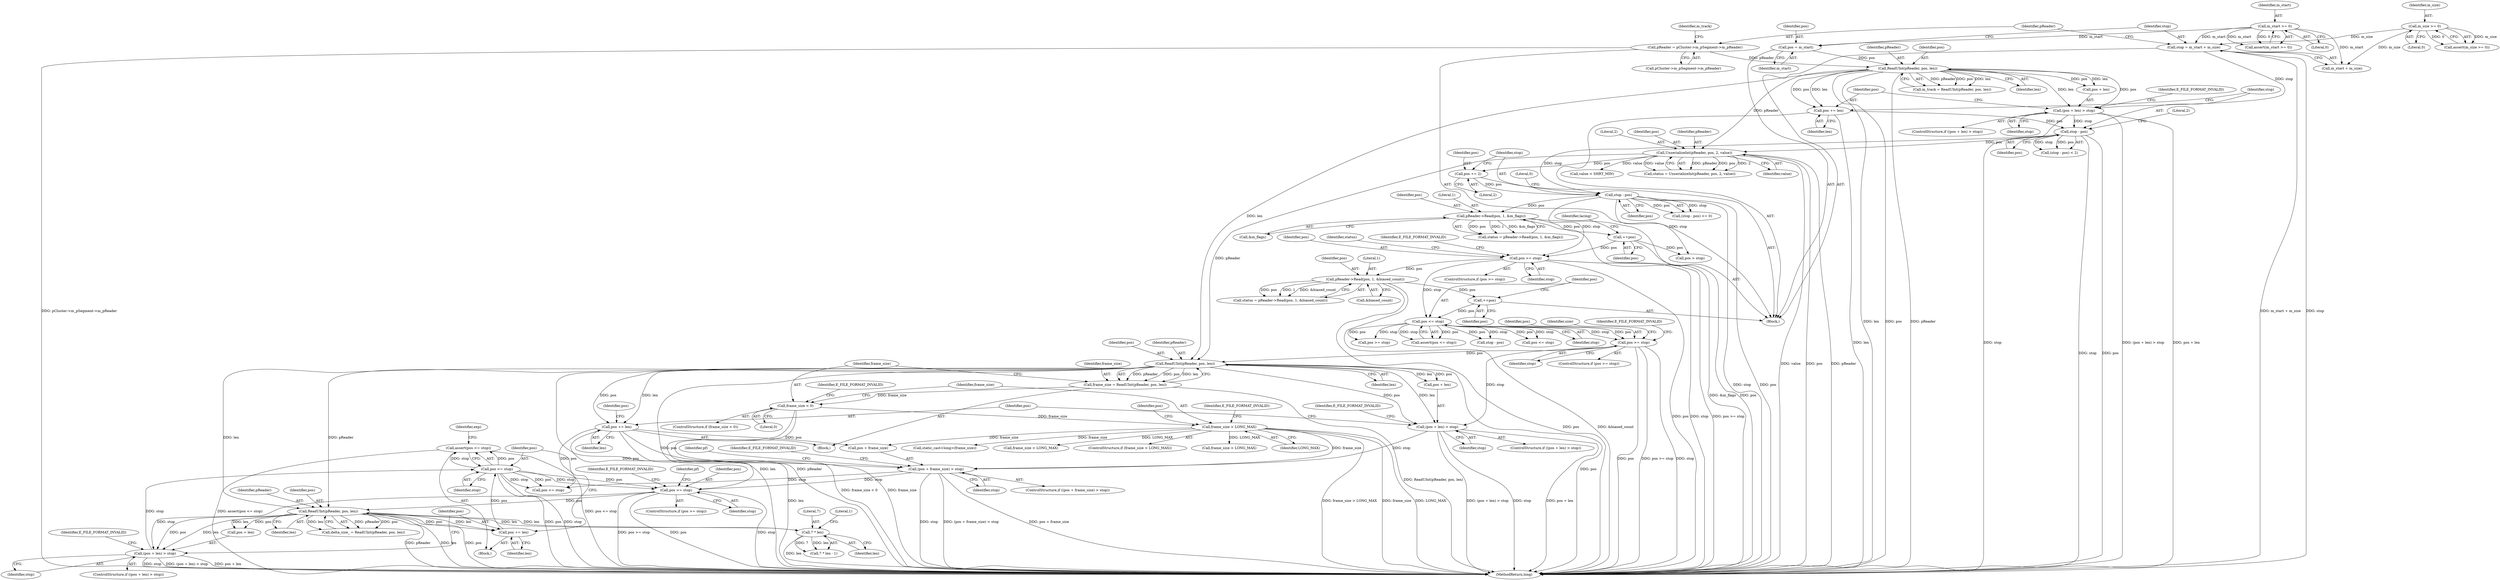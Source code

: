 digraph "0_Android_cc274e2abe8b2a6698a5c47d8aa4bb45f1f9538d_33@API" {
"1000778" [label="(Call,assert(pos <= stop))"];
"1000779" [label="(Call,pos <= stop)"];
"1000775" [label="(Call,pos += len)"];
"1000757" [label="(Call,ReadUInt(pReader, pos, len))"];
"1000636" [label="(Call,ReadUInt(pReader, pos, len))"];
"1000212" [label="(Call,UnserializeInt(pReader, pos, 2, value))"];
"1000179" [label="(Call,ReadUInt(pReader, pos, len))"];
"1000170" [label="(Call,pReader = pCluster->m_pSegment->m_pReader)"];
"1000160" [label="(Call,pos = m_start)"];
"1000140" [label="(Call,m_start >= 0)"];
"1000202" [label="(Call,stop - pos)"];
"1000190" [label="(Call,(pos + len) > stop)"];
"1000164" [label="(Call,stop = m_start + m_size)"];
"1000144" [label="(Call,m_size >= 0)"];
"1000197" [label="(Call,pos += len)"];
"1000620" [label="(Call,pos >= stop)"];
"1000342" [label="(Call,pos <= stop)"];
"1000339" [label="(Call,++pos)"];
"1000330" [label="(Call,pReader->Read(pos, 1, &biased_count))"];
"1000322" [label="(Call,pos >= stop)"];
"1000269" [label="(Call,++pos)"];
"1000251" [label="(Call,pReader->Read(pos, 1, &m_flags))"];
"1000243" [label="(Call,stop - pos)"];
"1000238" [label="(Call,pos += 2)"];
"1000711" [label="(Call,pos >= stop)"];
"1000660" [label="(Call,pos += len)"];
"1000664" [label="(Call,(pos + frame_size) > stop)"];
"1000647" [label="(Call,frame_size > LONG_MAX)"];
"1000641" [label="(Call,frame_size < 0)"];
"1000634" [label="(Call,frame_size = ReadUInt(pReader, pos, len))"];
"1000653" [label="(Call,(pos + len) > stop)"];
"1000786" [label="(Call,7 * len)"];
"1000768" [label="(Call,(pos + len) > stop)"];
"1000643" [label="(Literal,0)"];
"1000177" [label="(Call,m_track = ReadUInt(pReader, pos, len))"];
"1000243" [label="(Call,stop - pos)"];
"1000254" [label="(Call,&m_flags)"];
"1000269" [label="(Call,++pos)"];
"1000769" [label="(Call,pos + len)"];
"1000321" [label="(ControlStructure,if (pos >= stop))"];
"1000170" [label="(Call,pReader = pCluster->m_pSegment->m_pReader)"];
"1000660" [label="(Call,pos += len)"];
"1000222" [label="(Call,value < SHRT_MIN)"];
"1000332" [label="(Literal,1)"];
"1000322" [label="(Call,pos >= stop)"];
"1000659" [label="(Identifier,E_FILE_FORMAT_INVALID)"];
"1000636" [label="(Call,ReadUInt(pReader, pos, len))"];
"1000249" [label="(Call,status = pReader->Read(pos, 1, &m_flags))"];
"1000344" [label="(Identifier,stop)"];
"1000545" [label="(Call,stop - pos)"];
"1000210" [label="(Call,status = UnserializeInt(pReader, pos, 2, value))"];
"1000709" [label="(Block,)"];
"1000331" [label="(Identifier,pos)"];
"1000614" [label="(Block,)"];
"1000171" [label="(Identifier,pReader)"];
"1000645" [label="(Identifier,E_FILE_FORMAT_INVALID)"];
"1000178" [label="(Identifier,m_track)"];
"1000199" [label="(Identifier,len)"];
"1000767" [label="(ControlStructure,if ((pos + len) > stop))"];
"1000661" [label="(Identifier,pos)"];
"1000246" [label="(Literal,0)"];
"1000212" [label="(Call,UnserializeInt(pReader, pos, 2, value))"];
"1000787" [label="(Literal,7)"];
"1000641" [label="(Call,frame_size < 0)"];
"1000768" [label="(Call,(pos + len) > stop)"];
"1000161" [label="(Identifier,pos)"];
"1000777" [label="(Identifier,len)"];
"1000760" [label="(Identifier,len)"];
"1000333" [label="(Call,&biased_count)"];
"1000620" [label="(Call,pos >= stop)"];
"1000718" [label="(Identifier,pf)"];
"1000759" [label="(Identifier,pos)"];
"1000146" [label="(Literal,0)"];
"1000343" [label="(Identifier,pos)"];
"1000328" [label="(Call,status = pReader->Read(pos, 1, &biased_count))"];
"1000242" [label="(Call,(stop - pos) <= 0)"];
"1000323" [label="(Identifier,pos)"];
"1000665" [label="(Call,pos + frame_size)"];
"1000245" [label="(Identifier,pos)"];
"1000666" [label="(Identifier,pos)"];
"1000179" [label="(Call,ReadUInt(pReader, pos, len))"];
"1000755" [label="(Call,delta_size_ = ReadUInt(pReader, pos, len))"];
"1000329" [label="(Identifier,status)"];
"1000180" [label="(Identifier,pReader)"];
"1000144" [label="(Call,m_size >= 0)"];
"1000635" [label="(Identifier,frame_size)"];
"1000757" [label="(Call,ReadUInt(pReader, pos, len))"];
"1000758" [label="(Identifier,pReader)"];
"1000712" [label="(Identifier,pos)"];
"1000205" [label="(Literal,2)"];
"1000649" [label="(Identifier,LONG_MAX)"];
"1000642" [label="(Identifier,frame_size)"];
"1000638" [label="(Identifier,pos)"];
"1000203" [label="(Identifier,stop)"];
"1000634" [label="(Call,frame_size = ReadUInt(pReader, pos, len))"];
"1000244" [label="(Identifier,stop)"];
"1000190" [label="(Call,(pos + len) > stop)"];
"1000621" [label="(Identifier,pos)"];
"1000788" [label="(Identifier,len)"];
"1000710" [label="(ControlStructure,if (pos >= stop))"];
"1000162" [label="(Identifier,m_start)"];
"1000202" [label="(Call,stop - pos)"];
"1000713" [label="(Identifier,stop)"];
"1000143" [label="(Call,assert(m_size >= 0))"];
"1000216" [label="(Identifier,value)"];
"1000784" [label="(Identifier,exp)"];
"1000774" [label="(Identifier,E_FILE_FORMAT_INVALID)"];
"1000942" [label="(MethodReturn,long)"];
"1000238" [label="(Call,pos += 2)"];
"1000141" [label="(Identifier,m_start)"];
"1000277" [label="(Call,pos > stop)"];
"1000711" [label="(Call,pos >= stop)"];
"1000172" [label="(Call,pCluster->m_pSegment->m_pReader)"];
"1000779" [label="(Call,pos <= stop)"];
"1000786" [label="(Call,7 * len)"];
"1000191" [label="(Call,pos + len)"];
"1000140" [label="(Call,m_start >= 0)"];
"1000392" [label="(Call,pos >= stop)"];
"1000273" [label="(Identifier,lacing)"];
"1000122" [label="(Block,)"];
"1000139" [label="(Call,assert(m_start >= 0))"];
"1000828" [label="(Call,pos <= stop)"];
"1000251" [label="(Call,pReader->Read(pos, 1, &m_flags))"];
"1000324" [label="(Identifier,stop)"];
"1000662" [label="(Identifier,len)"];
"1000270" [label="(Identifier,pos)"];
"1000781" [label="(Identifier,stop)"];
"1000775" [label="(Call,pos += len)"];
"1000647" [label="(Call,frame_size > LONG_MAX)"];
"1000213" [label="(Identifier,pReader)"];
"1000198" [label="(Identifier,pos)"];
"1000622" [label="(Identifier,stop)"];
"1000657" [label="(Identifier,stop)"];
"1000776" [label="(Identifier,pos)"];
"1000330" [label="(Call,pReader->Read(pos, 1, &biased_count))"];
"1000664" [label="(Call,(pos + frame_size) > stop)"];
"1000215" [label="(Literal,2)"];
"1000785" [label="(Call,7 * len - 1)"];
"1000651" [label="(Identifier,E_FILE_FORMAT_INVALID)"];
"1000326" [label="(Identifier,E_FILE_FORMAT_INVALID)"];
"1000652" [label="(ControlStructure,if ((pos + len) > stop))"];
"1000668" [label="(Identifier,stop)"];
"1000339" [label="(Call,++pos)"];
"1000640" [label="(ControlStructure,if (frame_size < 0))"];
"1000778" [label="(Call,assert(pos <= stop))"];
"1000619" [label="(ControlStructure,if (pos >= stop))"];
"1000789" [label="(Literal,1)"];
"1000695" [label="(Call,static_cast<long>(frame_size))"];
"1000341" [label="(Call,assert(pos <= stop))"];
"1000204" [label="(Identifier,pos)"];
"1000201" [label="(Call,(stop - pos) < 2)"];
"1000239" [label="(Identifier,pos)"];
"1000807" [label="(Call,frame_size > LONG_MAX)"];
"1000627" [label="(Identifier,size)"];
"1000639" [label="(Identifier,len)"];
"1000189" [label="(ControlStructure,if ((pos + len) > stop))"];
"1000182" [label="(Identifier,len)"];
"1000653" [label="(Call,(pos + len) > stop)"];
"1000637" [label="(Identifier,pReader)"];
"1000197" [label="(Call,pos += len)"];
"1000165" [label="(Identifier,stop)"];
"1000655" [label="(Identifier,pos)"];
"1000164" [label="(Call,stop = m_start + m_size)"];
"1000772" [label="(Identifier,stop)"];
"1000648" [label="(Identifier,frame_size)"];
"1000715" [label="(Identifier,E_FILE_FORMAT_INVALID)"];
"1000145" [label="(Identifier,m_size)"];
"1000194" [label="(Identifier,stop)"];
"1000214" [label="(Identifier,pos)"];
"1000166" [label="(Call,m_start + m_size)"];
"1000448" [label="(Call,pos <= stop)"];
"1000654" [label="(Call,pos + len)"];
"1000160" [label="(Call,pos = m_start)"];
"1000252" [label="(Identifier,pos)"];
"1000780" [label="(Identifier,pos)"];
"1000342" [label="(Call,pos <= stop)"];
"1000181" [label="(Identifier,pos)"];
"1000663" [label="(ControlStructure,if ((pos + frame_size) > stop))"];
"1000253" [label="(Literal,1)"];
"1000673" [label="(Identifier,pf)"];
"1000646" [label="(ControlStructure,if (frame_size > LONG_MAX))"];
"1000670" [label="(Identifier,E_FILE_FORMAT_INVALID)"];
"1000240" [label="(Literal,2)"];
"1000340" [label="(Identifier,pos)"];
"1000142" [label="(Literal,0)"];
"1000196" [label="(Identifier,E_FILE_FORMAT_INVALID)"];
"1000892" [label="(Call,frame_size > LONG_MAX)"];
"1000624" [label="(Identifier,E_FILE_FORMAT_INVALID)"];
"1000778" -> "1000709"  [label="AST: "];
"1000778" -> "1000779"  [label="CFG: "];
"1000779" -> "1000778"  [label="AST: "];
"1000784" -> "1000778"  [label="CFG: "];
"1000778" -> "1000942"  [label="DDG: assert(pos <= stop)"];
"1000778" -> "1000942"  [label="DDG: pos <= stop"];
"1000779" -> "1000778"  [label="DDG: pos"];
"1000779" -> "1000778"  [label="DDG: stop"];
"1000779" -> "1000781"  [label="CFG: "];
"1000780" -> "1000779"  [label="AST: "];
"1000781" -> "1000779"  [label="AST: "];
"1000779" -> "1000942"  [label="DDG: pos"];
"1000779" -> "1000942"  [label="DDG: stop"];
"1000779" -> "1000711"  [label="DDG: pos"];
"1000779" -> "1000711"  [label="DDG: stop"];
"1000775" -> "1000779"  [label="DDG: pos"];
"1000768" -> "1000779"  [label="DDG: stop"];
"1000779" -> "1000828"  [label="DDG: pos"];
"1000779" -> "1000828"  [label="DDG: stop"];
"1000775" -> "1000709"  [label="AST: "];
"1000775" -> "1000777"  [label="CFG: "];
"1000776" -> "1000775"  [label="AST: "];
"1000777" -> "1000775"  [label="AST: "];
"1000780" -> "1000775"  [label="CFG: "];
"1000757" -> "1000775"  [label="DDG: len"];
"1000757" -> "1000775"  [label="DDG: pos"];
"1000757" -> "1000755"  [label="AST: "];
"1000757" -> "1000760"  [label="CFG: "];
"1000758" -> "1000757"  [label="AST: "];
"1000759" -> "1000757"  [label="AST: "];
"1000760" -> "1000757"  [label="AST: "];
"1000755" -> "1000757"  [label="CFG: "];
"1000757" -> "1000942"  [label="DDG: pReader"];
"1000757" -> "1000942"  [label="DDG: len"];
"1000757" -> "1000942"  [label="DDG: pos"];
"1000757" -> "1000755"  [label="DDG: pReader"];
"1000757" -> "1000755"  [label="DDG: pos"];
"1000757" -> "1000755"  [label="DDG: len"];
"1000636" -> "1000757"  [label="DDG: pReader"];
"1000636" -> "1000757"  [label="DDG: len"];
"1000711" -> "1000757"  [label="DDG: pos"];
"1000786" -> "1000757"  [label="DDG: len"];
"1000757" -> "1000768"  [label="DDG: pos"];
"1000757" -> "1000768"  [label="DDG: len"];
"1000757" -> "1000769"  [label="DDG: pos"];
"1000757" -> "1000769"  [label="DDG: len"];
"1000757" -> "1000786"  [label="DDG: len"];
"1000636" -> "1000634"  [label="AST: "];
"1000636" -> "1000639"  [label="CFG: "];
"1000637" -> "1000636"  [label="AST: "];
"1000638" -> "1000636"  [label="AST: "];
"1000639" -> "1000636"  [label="AST: "];
"1000634" -> "1000636"  [label="CFG: "];
"1000636" -> "1000942"  [label="DDG: pos"];
"1000636" -> "1000942"  [label="DDG: len"];
"1000636" -> "1000942"  [label="DDG: pReader"];
"1000636" -> "1000634"  [label="DDG: pReader"];
"1000636" -> "1000634"  [label="DDG: pos"];
"1000636" -> "1000634"  [label="DDG: len"];
"1000212" -> "1000636"  [label="DDG: pReader"];
"1000620" -> "1000636"  [label="DDG: pos"];
"1000179" -> "1000636"  [label="DDG: len"];
"1000636" -> "1000653"  [label="DDG: pos"];
"1000636" -> "1000653"  [label="DDG: len"];
"1000636" -> "1000654"  [label="DDG: pos"];
"1000636" -> "1000654"  [label="DDG: len"];
"1000636" -> "1000660"  [label="DDG: len"];
"1000636" -> "1000660"  [label="DDG: pos"];
"1000212" -> "1000210"  [label="AST: "];
"1000212" -> "1000216"  [label="CFG: "];
"1000213" -> "1000212"  [label="AST: "];
"1000214" -> "1000212"  [label="AST: "];
"1000215" -> "1000212"  [label="AST: "];
"1000216" -> "1000212"  [label="AST: "];
"1000210" -> "1000212"  [label="CFG: "];
"1000212" -> "1000942"  [label="DDG: value"];
"1000212" -> "1000942"  [label="DDG: pos"];
"1000212" -> "1000942"  [label="DDG: pReader"];
"1000212" -> "1000210"  [label="DDG: pReader"];
"1000212" -> "1000210"  [label="DDG: pos"];
"1000212" -> "1000210"  [label="DDG: 2"];
"1000212" -> "1000210"  [label="DDG: value"];
"1000179" -> "1000212"  [label="DDG: pReader"];
"1000202" -> "1000212"  [label="DDG: pos"];
"1000212" -> "1000222"  [label="DDG: value"];
"1000212" -> "1000238"  [label="DDG: pos"];
"1000179" -> "1000177"  [label="AST: "];
"1000179" -> "1000182"  [label="CFG: "];
"1000180" -> "1000179"  [label="AST: "];
"1000181" -> "1000179"  [label="AST: "];
"1000182" -> "1000179"  [label="AST: "];
"1000177" -> "1000179"  [label="CFG: "];
"1000179" -> "1000942"  [label="DDG: len"];
"1000179" -> "1000942"  [label="DDG: pos"];
"1000179" -> "1000942"  [label="DDG: pReader"];
"1000179" -> "1000177"  [label="DDG: pReader"];
"1000179" -> "1000177"  [label="DDG: pos"];
"1000179" -> "1000177"  [label="DDG: len"];
"1000170" -> "1000179"  [label="DDG: pReader"];
"1000160" -> "1000179"  [label="DDG: pos"];
"1000179" -> "1000190"  [label="DDG: pos"];
"1000179" -> "1000190"  [label="DDG: len"];
"1000179" -> "1000191"  [label="DDG: pos"];
"1000179" -> "1000191"  [label="DDG: len"];
"1000179" -> "1000197"  [label="DDG: len"];
"1000179" -> "1000197"  [label="DDG: pos"];
"1000170" -> "1000122"  [label="AST: "];
"1000170" -> "1000172"  [label="CFG: "];
"1000171" -> "1000170"  [label="AST: "];
"1000172" -> "1000170"  [label="AST: "];
"1000178" -> "1000170"  [label="CFG: "];
"1000170" -> "1000942"  [label="DDG: pCluster->m_pSegment->m_pReader"];
"1000160" -> "1000122"  [label="AST: "];
"1000160" -> "1000162"  [label="CFG: "];
"1000161" -> "1000160"  [label="AST: "];
"1000162" -> "1000160"  [label="AST: "];
"1000165" -> "1000160"  [label="CFG: "];
"1000140" -> "1000160"  [label="DDG: m_start"];
"1000140" -> "1000139"  [label="AST: "];
"1000140" -> "1000142"  [label="CFG: "];
"1000141" -> "1000140"  [label="AST: "];
"1000142" -> "1000140"  [label="AST: "];
"1000139" -> "1000140"  [label="CFG: "];
"1000140" -> "1000139"  [label="DDG: m_start"];
"1000140" -> "1000139"  [label="DDG: 0"];
"1000140" -> "1000164"  [label="DDG: m_start"];
"1000140" -> "1000166"  [label="DDG: m_start"];
"1000202" -> "1000201"  [label="AST: "];
"1000202" -> "1000204"  [label="CFG: "];
"1000203" -> "1000202"  [label="AST: "];
"1000204" -> "1000202"  [label="AST: "];
"1000205" -> "1000202"  [label="CFG: "];
"1000202" -> "1000942"  [label="DDG: stop"];
"1000202" -> "1000942"  [label="DDG: pos"];
"1000202" -> "1000201"  [label="DDG: stop"];
"1000202" -> "1000201"  [label="DDG: pos"];
"1000190" -> "1000202"  [label="DDG: stop"];
"1000197" -> "1000202"  [label="DDG: pos"];
"1000202" -> "1000243"  [label="DDG: stop"];
"1000190" -> "1000189"  [label="AST: "];
"1000190" -> "1000194"  [label="CFG: "];
"1000191" -> "1000190"  [label="AST: "];
"1000194" -> "1000190"  [label="AST: "];
"1000196" -> "1000190"  [label="CFG: "];
"1000198" -> "1000190"  [label="CFG: "];
"1000190" -> "1000942"  [label="DDG: stop"];
"1000190" -> "1000942"  [label="DDG: (pos + len) > stop"];
"1000190" -> "1000942"  [label="DDG: pos + len"];
"1000164" -> "1000190"  [label="DDG: stop"];
"1000164" -> "1000122"  [label="AST: "];
"1000164" -> "1000166"  [label="CFG: "];
"1000165" -> "1000164"  [label="AST: "];
"1000166" -> "1000164"  [label="AST: "];
"1000171" -> "1000164"  [label="CFG: "];
"1000164" -> "1000942"  [label="DDG: m_start + m_size"];
"1000164" -> "1000942"  [label="DDG: stop"];
"1000144" -> "1000164"  [label="DDG: m_size"];
"1000144" -> "1000143"  [label="AST: "];
"1000144" -> "1000146"  [label="CFG: "];
"1000145" -> "1000144"  [label="AST: "];
"1000146" -> "1000144"  [label="AST: "];
"1000143" -> "1000144"  [label="CFG: "];
"1000144" -> "1000143"  [label="DDG: m_size"];
"1000144" -> "1000143"  [label="DDG: 0"];
"1000144" -> "1000166"  [label="DDG: m_size"];
"1000197" -> "1000122"  [label="AST: "];
"1000197" -> "1000199"  [label="CFG: "];
"1000198" -> "1000197"  [label="AST: "];
"1000199" -> "1000197"  [label="AST: "];
"1000203" -> "1000197"  [label="CFG: "];
"1000197" -> "1000942"  [label="DDG: len"];
"1000620" -> "1000619"  [label="AST: "];
"1000620" -> "1000622"  [label="CFG: "];
"1000621" -> "1000620"  [label="AST: "];
"1000622" -> "1000620"  [label="AST: "];
"1000624" -> "1000620"  [label="CFG: "];
"1000627" -> "1000620"  [label="CFG: "];
"1000620" -> "1000942"  [label="DDG: stop"];
"1000620" -> "1000942"  [label="DDG: pos"];
"1000620" -> "1000942"  [label="DDG: pos >= stop"];
"1000342" -> "1000620"  [label="DDG: pos"];
"1000342" -> "1000620"  [label="DDG: stop"];
"1000620" -> "1000653"  [label="DDG: stop"];
"1000342" -> "1000341"  [label="AST: "];
"1000342" -> "1000344"  [label="CFG: "];
"1000343" -> "1000342"  [label="AST: "];
"1000344" -> "1000342"  [label="AST: "];
"1000341" -> "1000342"  [label="CFG: "];
"1000342" -> "1000341"  [label="DDG: pos"];
"1000342" -> "1000341"  [label="DDG: stop"];
"1000339" -> "1000342"  [label="DDG: pos"];
"1000322" -> "1000342"  [label="DDG: stop"];
"1000342" -> "1000392"  [label="DDG: pos"];
"1000342" -> "1000392"  [label="DDG: stop"];
"1000342" -> "1000448"  [label="DDG: pos"];
"1000342" -> "1000448"  [label="DDG: stop"];
"1000342" -> "1000545"  [label="DDG: stop"];
"1000342" -> "1000545"  [label="DDG: pos"];
"1000339" -> "1000122"  [label="AST: "];
"1000339" -> "1000340"  [label="CFG: "];
"1000340" -> "1000339"  [label="AST: "];
"1000343" -> "1000339"  [label="CFG: "];
"1000330" -> "1000339"  [label="DDG: pos"];
"1000330" -> "1000328"  [label="AST: "];
"1000330" -> "1000333"  [label="CFG: "];
"1000331" -> "1000330"  [label="AST: "];
"1000332" -> "1000330"  [label="AST: "];
"1000333" -> "1000330"  [label="AST: "];
"1000328" -> "1000330"  [label="CFG: "];
"1000330" -> "1000942"  [label="DDG: pos"];
"1000330" -> "1000942"  [label="DDG: &biased_count"];
"1000330" -> "1000328"  [label="DDG: pos"];
"1000330" -> "1000328"  [label="DDG: 1"];
"1000330" -> "1000328"  [label="DDG: &biased_count"];
"1000322" -> "1000330"  [label="DDG: pos"];
"1000322" -> "1000321"  [label="AST: "];
"1000322" -> "1000324"  [label="CFG: "];
"1000323" -> "1000322"  [label="AST: "];
"1000324" -> "1000322"  [label="AST: "];
"1000326" -> "1000322"  [label="CFG: "];
"1000329" -> "1000322"  [label="CFG: "];
"1000322" -> "1000942"  [label="DDG: stop"];
"1000322" -> "1000942"  [label="DDG: pos >= stop"];
"1000322" -> "1000942"  [label="DDG: pos"];
"1000269" -> "1000322"  [label="DDG: pos"];
"1000243" -> "1000322"  [label="DDG: stop"];
"1000269" -> "1000122"  [label="AST: "];
"1000269" -> "1000270"  [label="CFG: "];
"1000270" -> "1000269"  [label="AST: "];
"1000273" -> "1000269"  [label="CFG: "];
"1000251" -> "1000269"  [label="DDG: pos"];
"1000269" -> "1000277"  [label="DDG: pos"];
"1000251" -> "1000249"  [label="AST: "];
"1000251" -> "1000254"  [label="CFG: "];
"1000252" -> "1000251"  [label="AST: "];
"1000253" -> "1000251"  [label="AST: "];
"1000254" -> "1000251"  [label="AST: "];
"1000249" -> "1000251"  [label="CFG: "];
"1000251" -> "1000942"  [label="DDG: &m_flags"];
"1000251" -> "1000942"  [label="DDG: pos"];
"1000251" -> "1000249"  [label="DDG: pos"];
"1000251" -> "1000249"  [label="DDG: 1"];
"1000251" -> "1000249"  [label="DDG: &m_flags"];
"1000243" -> "1000251"  [label="DDG: pos"];
"1000243" -> "1000242"  [label="AST: "];
"1000243" -> "1000245"  [label="CFG: "];
"1000244" -> "1000243"  [label="AST: "];
"1000245" -> "1000243"  [label="AST: "];
"1000246" -> "1000243"  [label="CFG: "];
"1000243" -> "1000942"  [label="DDG: stop"];
"1000243" -> "1000942"  [label="DDG: pos"];
"1000243" -> "1000242"  [label="DDG: stop"];
"1000243" -> "1000242"  [label="DDG: pos"];
"1000238" -> "1000243"  [label="DDG: pos"];
"1000243" -> "1000277"  [label="DDG: stop"];
"1000238" -> "1000122"  [label="AST: "];
"1000238" -> "1000240"  [label="CFG: "];
"1000239" -> "1000238"  [label="AST: "];
"1000240" -> "1000238"  [label="AST: "];
"1000244" -> "1000238"  [label="CFG: "];
"1000711" -> "1000710"  [label="AST: "];
"1000711" -> "1000713"  [label="CFG: "];
"1000712" -> "1000711"  [label="AST: "];
"1000713" -> "1000711"  [label="AST: "];
"1000715" -> "1000711"  [label="CFG: "];
"1000718" -> "1000711"  [label="CFG: "];
"1000711" -> "1000942"  [label="DDG: pos >= stop"];
"1000711" -> "1000942"  [label="DDG: pos"];
"1000711" -> "1000942"  [label="DDG: stop"];
"1000660" -> "1000711"  [label="DDG: pos"];
"1000664" -> "1000711"  [label="DDG: stop"];
"1000711" -> "1000768"  [label="DDG: stop"];
"1000660" -> "1000614"  [label="AST: "];
"1000660" -> "1000662"  [label="CFG: "];
"1000661" -> "1000660"  [label="AST: "];
"1000662" -> "1000660"  [label="AST: "];
"1000666" -> "1000660"  [label="CFG: "];
"1000660" -> "1000942"  [label="DDG: len"];
"1000660" -> "1000664"  [label="DDG: pos"];
"1000660" -> "1000665"  [label="DDG: pos"];
"1000660" -> "1000828"  [label="DDG: pos"];
"1000664" -> "1000663"  [label="AST: "];
"1000664" -> "1000668"  [label="CFG: "];
"1000665" -> "1000664"  [label="AST: "];
"1000668" -> "1000664"  [label="AST: "];
"1000670" -> "1000664"  [label="CFG: "];
"1000673" -> "1000664"  [label="CFG: "];
"1000664" -> "1000942"  [label="DDG: stop"];
"1000664" -> "1000942"  [label="DDG: (pos + frame_size) > stop"];
"1000664" -> "1000942"  [label="DDG: pos + frame_size"];
"1000647" -> "1000664"  [label="DDG: frame_size"];
"1000653" -> "1000664"  [label="DDG: stop"];
"1000664" -> "1000828"  [label="DDG: stop"];
"1000647" -> "1000646"  [label="AST: "];
"1000647" -> "1000649"  [label="CFG: "];
"1000648" -> "1000647"  [label="AST: "];
"1000649" -> "1000647"  [label="AST: "];
"1000651" -> "1000647"  [label="CFG: "];
"1000655" -> "1000647"  [label="CFG: "];
"1000647" -> "1000942"  [label="DDG: frame_size > LONG_MAX"];
"1000647" -> "1000942"  [label="DDG: frame_size"];
"1000647" -> "1000942"  [label="DDG: LONG_MAX"];
"1000641" -> "1000647"  [label="DDG: frame_size"];
"1000647" -> "1000665"  [label="DDG: frame_size"];
"1000647" -> "1000695"  [label="DDG: frame_size"];
"1000647" -> "1000807"  [label="DDG: LONG_MAX"];
"1000647" -> "1000892"  [label="DDG: LONG_MAX"];
"1000641" -> "1000640"  [label="AST: "];
"1000641" -> "1000643"  [label="CFG: "];
"1000642" -> "1000641"  [label="AST: "];
"1000643" -> "1000641"  [label="AST: "];
"1000645" -> "1000641"  [label="CFG: "];
"1000648" -> "1000641"  [label="CFG: "];
"1000641" -> "1000942"  [label="DDG: frame_size < 0"];
"1000641" -> "1000942"  [label="DDG: frame_size"];
"1000634" -> "1000641"  [label="DDG: frame_size"];
"1000634" -> "1000614"  [label="AST: "];
"1000635" -> "1000634"  [label="AST: "];
"1000642" -> "1000634"  [label="CFG: "];
"1000634" -> "1000942"  [label="DDG: ReadUInt(pReader, pos, len)"];
"1000653" -> "1000652"  [label="AST: "];
"1000653" -> "1000657"  [label="CFG: "];
"1000654" -> "1000653"  [label="AST: "];
"1000657" -> "1000653"  [label="AST: "];
"1000659" -> "1000653"  [label="CFG: "];
"1000661" -> "1000653"  [label="CFG: "];
"1000653" -> "1000942"  [label="DDG: (pos + len) > stop"];
"1000653" -> "1000942"  [label="DDG: stop"];
"1000653" -> "1000942"  [label="DDG: pos + len"];
"1000786" -> "1000785"  [label="AST: "];
"1000786" -> "1000788"  [label="CFG: "];
"1000787" -> "1000786"  [label="AST: "];
"1000788" -> "1000786"  [label="AST: "];
"1000789" -> "1000786"  [label="CFG: "];
"1000786" -> "1000942"  [label="DDG: len"];
"1000786" -> "1000785"  [label="DDG: 7"];
"1000786" -> "1000785"  [label="DDG: len"];
"1000768" -> "1000767"  [label="AST: "];
"1000768" -> "1000772"  [label="CFG: "];
"1000769" -> "1000768"  [label="AST: "];
"1000772" -> "1000768"  [label="AST: "];
"1000774" -> "1000768"  [label="CFG: "];
"1000776" -> "1000768"  [label="CFG: "];
"1000768" -> "1000942"  [label="DDG: pos + len"];
"1000768" -> "1000942"  [label="DDG: stop"];
"1000768" -> "1000942"  [label="DDG: (pos + len) > stop"];
}
